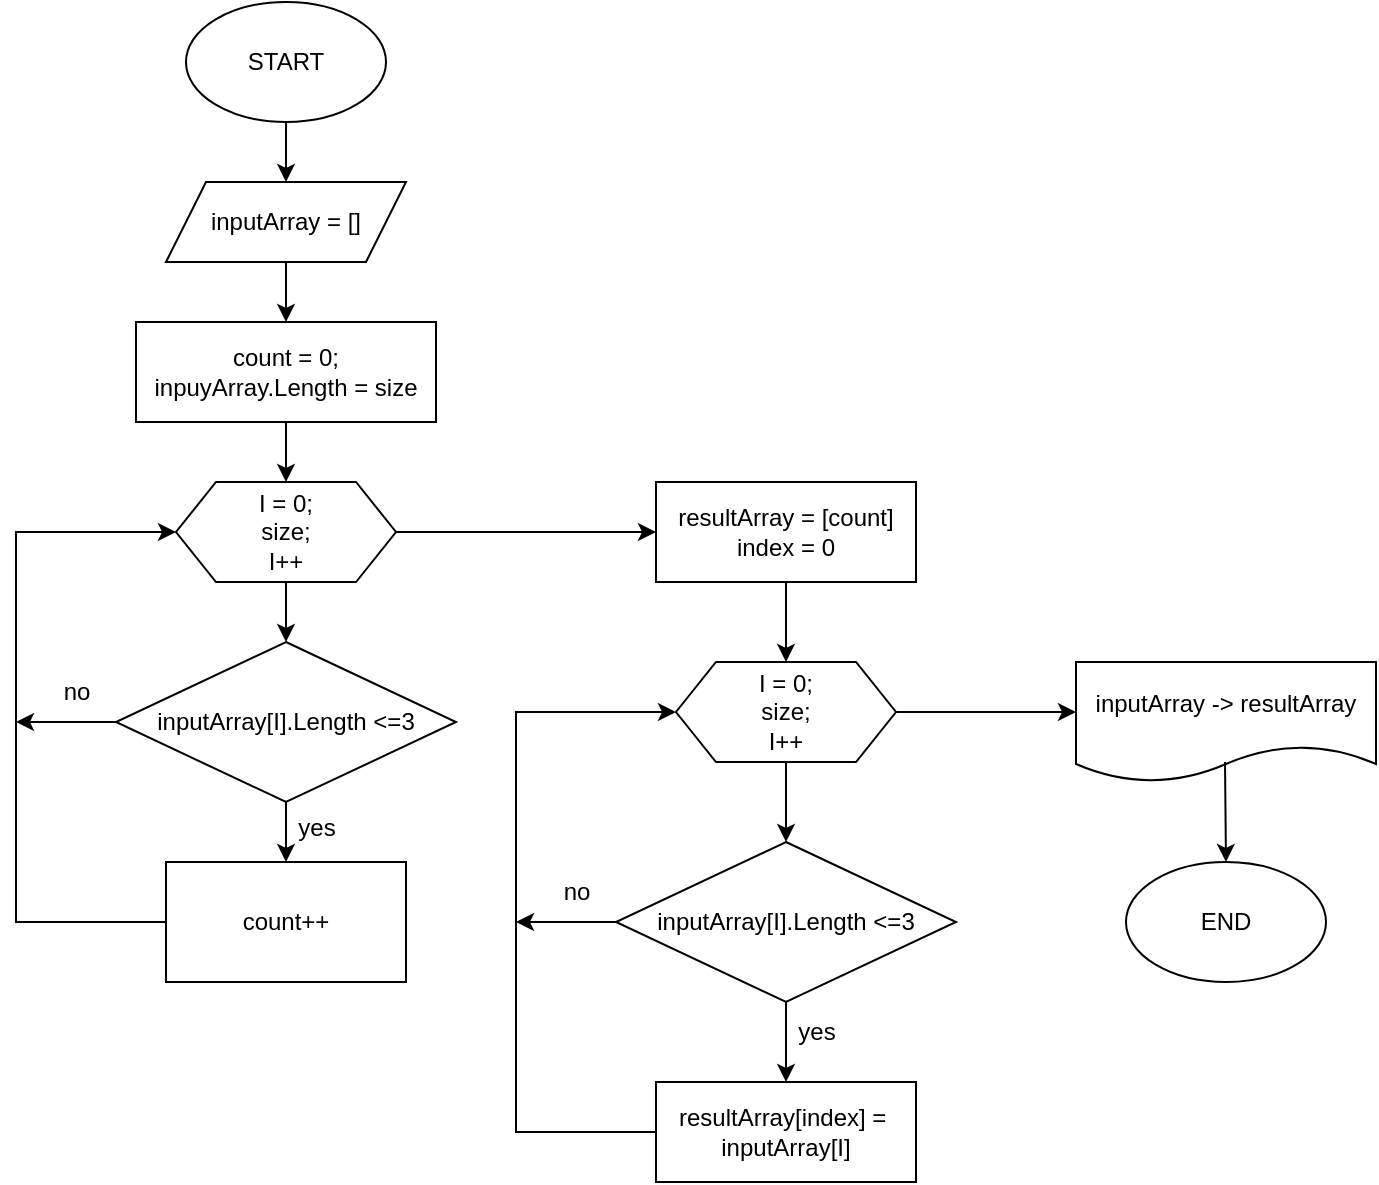 <mxfile version="22.0.4" type="device">
  <diagram name="Страница — 1" id="SuI50w2N486mekkj1r31">
    <mxGraphModel dx="1184" dy="737" grid="1" gridSize="10" guides="1" tooltips="1" connect="1" arrows="1" fold="1" page="1" pageScale="1" pageWidth="827" pageHeight="1169" math="0" shadow="0">
      <root>
        <mxCell id="0" />
        <mxCell id="1" parent="0" />
        <mxCell id="yEtrhc7g1Oqs6Mi3a_DD-17" style="edgeStyle=orthogonalEdgeStyle;rounded=0;orthogonalLoop=1;jettySize=auto;html=1;exitX=0.5;exitY=1;exitDx=0;exitDy=0;entryX=0.5;entryY=0;entryDx=0;entryDy=0;" edge="1" parent="1" source="yEtrhc7g1Oqs6Mi3a_DD-1" target="yEtrhc7g1Oqs6Mi3a_DD-2">
          <mxGeometry relative="1" as="geometry" />
        </mxCell>
        <mxCell id="yEtrhc7g1Oqs6Mi3a_DD-1" value="START" style="ellipse;whiteSpace=wrap;html=1;" vertex="1" parent="1">
          <mxGeometry x="125" y="20" width="100" height="60" as="geometry" />
        </mxCell>
        <mxCell id="yEtrhc7g1Oqs6Mi3a_DD-18" style="edgeStyle=orthogonalEdgeStyle;rounded=0;orthogonalLoop=1;jettySize=auto;html=1;exitX=0.5;exitY=1;exitDx=0;exitDy=0;entryX=0.5;entryY=0;entryDx=0;entryDy=0;" edge="1" parent="1" source="yEtrhc7g1Oqs6Mi3a_DD-2" target="yEtrhc7g1Oqs6Mi3a_DD-3">
          <mxGeometry relative="1" as="geometry" />
        </mxCell>
        <mxCell id="yEtrhc7g1Oqs6Mi3a_DD-2" value="inputArray = []" style="shape=parallelogram;perimeter=parallelogramPerimeter;whiteSpace=wrap;html=1;fixedSize=1;" vertex="1" parent="1">
          <mxGeometry x="115" y="110" width="120" height="40" as="geometry" />
        </mxCell>
        <mxCell id="yEtrhc7g1Oqs6Mi3a_DD-19" style="edgeStyle=orthogonalEdgeStyle;rounded=0;orthogonalLoop=1;jettySize=auto;html=1;exitX=0.5;exitY=1;exitDx=0;exitDy=0;entryX=0.5;entryY=0;entryDx=0;entryDy=0;" edge="1" parent="1" source="yEtrhc7g1Oqs6Mi3a_DD-3" target="yEtrhc7g1Oqs6Mi3a_DD-4">
          <mxGeometry relative="1" as="geometry" />
        </mxCell>
        <mxCell id="yEtrhc7g1Oqs6Mi3a_DD-3" value="count = 0;&lt;br&gt;inpuyArray.Length = size" style="rounded=0;whiteSpace=wrap;html=1;" vertex="1" parent="1">
          <mxGeometry x="100" y="180" width="150" height="50" as="geometry" />
        </mxCell>
        <mxCell id="yEtrhc7g1Oqs6Mi3a_DD-20" style="edgeStyle=orthogonalEdgeStyle;rounded=0;orthogonalLoop=1;jettySize=auto;html=1;exitX=0.5;exitY=1;exitDx=0;exitDy=0;entryX=0.5;entryY=0;entryDx=0;entryDy=0;" edge="1" parent="1" source="yEtrhc7g1Oqs6Mi3a_DD-4" target="yEtrhc7g1Oqs6Mi3a_DD-5">
          <mxGeometry relative="1" as="geometry" />
        </mxCell>
        <mxCell id="yEtrhc7g1Oqs6Mi3a_DD-22" style="edgeStyle=orthogonalEdgeStyle;rounded=0;orthogonalLoop=1;jettySize=auto;html=1;exitX=1;exitY=0.5;exitDx=0;exitDy=0;entryX=0;entryY=0.5;entryDx=0;entryDy=0;" edge="1" parent="1" source="yEtrhc7g1Oqs6Mi3a_DD-4" target="yEtrhc7g1Oqs6Mi3a_DD-7">
          <mxGeometry relative="1" as="geometry" />
        </mxCell>
        <mxCell id="yEtrhc7g1Oqs6Mi3a_DD-4" value="I = 0;&lt;br&gt;size;&lt;br&gt;I++" style="shape=hexagon;perimeter=hexagonPerimeter2;whiteSpace=wrap;html=1;fixedSize=1;" vertex="1" parent="1">
          <mxGeometry x="120" y="260" width="110" height="50" as="geometry" />
        </mxCell>
        <mxCell id="yEtrhc7g1Oqs6Mi3a_DD-21" style="edgeStyle=orthogonalEdgeStyle;rounded=0;orthogonalLoop=1;jettySize=auto;html=1;exitX=0.5;exitY=1;exitDx=0;exitDy=0;entryX=0.5;entryY=0;entryDx=0;entryDy=0;" edge="1" parent="1" source="yEtrhc7g1Oqs6Mi3a_DD-5" target="yEtrhc7g1Oqs6Mi3a_DD-6">
          <mxGeometry relative="1" as="geometry" />
        </mxCell>
        <mxCell id="yEtrhc7g1Oqs6Mi3a_DD-26" style="edgeStyle=orthogonalEdgeStyle;rounded=0;orthogonalLoop=1;jettySize=auto;html=1;exitX=0;exitY=0.5;exitDx=0;exitDy=0;" edge="1" parent="1" source="yEtrhc7g1Oqs6Mi3a_DD-5">
          <mxGeometry relative="1" as="geometry">
            <mxPoint x="40" y="380" as="targetPoint" />
          </mxGeometry>
        </mxCell>
        <mxCell id="yEtrhc7g1Oqs6Mi3a_DD-5" value="inputArray[I].Length &amp;lt;=3" style="rhombus;whiteSpace=wrap;html=1;" vertex="1" parent="1">
          <mxGeometry x="90" y="340" width="170" height="80" as="geometry" />
        </mxCell>
        <mxCell id="yEtrhc7g1Oqs6Mi3a_DD-25" style="edgeStyle=orthogonalEdgeStyle;rounded=0;orthogonalLoop=1;jettySize=auto;html=1;exitX=0;exitY=0.5;exitDx=0;exitDy=0;entryX=0;entryY=0.5;entryDx=0;entryDy=0;" edge="1" parent="1" source="yEtrhc7g1Oqs6Mi3a_DD-6" target="yEtrhc7g1Oqs6Mi3a_DD-4">
          <mxGeometry relative="1" as="geometry">
            <Array as="points">
              <mxPoint x="40" y="480" />
              <mxPoint x="40" y="285" />
            </Array>
          </mxGeometry>
        </mxCell>
        <mxCell id="yEtrhc7g1Oqs6Mi3a_DD-6" value="count++" style="rounded=0;whiteSpace=wrap;html=1;" vertex="1" parent="1">
          <mxGeometry x="115" y="450" width="120" height="60" as="geometry" />
        </mxCell>
        <mxCell id="yEtrhc7g1Oqs6Mi3a_DD-14" style="edgeStyle=orthogonalEdgeStyle;rounded=0;orthogonalLoop=1;jettySize=auto;html=1;exitX=0.5;exitY=1;exitDx=0;exitDy=0;entryX=0.5;entryY=0;entryDx=0;entryDy=0;" edge="1" parent="1" source="yEtrhc7g1Oqs6Mi3a_DD-7" target="yEtrhc7g1Oqs6Mi3a_DD-8">
          <mxGeometry relative="1" as="geometry" />
        </mxCell>
        <mxCell id="yEtrhc7g1Oqs6Mi3a_DD-7" value="resultArray = [count]&lt;br&gt;index = 0" style="rounded=0;whiteSpace=wrap;html=1;" vertex="1" parent="1">
          <mxGeometry x="360" y="260" width="130" height="50" as="geometry" />
        </mxCell>
        <mxCell id="yEtrhc7g1Oqs6Mi3a_DD-13" style="edgeStyle=orthogonalEdgeStyle;rounded=0;orthogonalLoop=1;jettySize=auto;html=1;exitX=1;exitY=0.5;exitDx=0;exitDy=0;" edge="1" parent="1" source="yEtrhc7g1Oqs6Mi3a_DD-8">
          <mxGeometry relative="1" as="geometry">
            <mxPoint x="570" y="375" as="targetPoint" />
          </mxGeometry>
        </mxCell>
        <mxCell id="yEtrhc7g1Oqs6Mi3a_DD-15" style="edgeStyle=orthogonalEdgeStyle;rounded=0;orthogonalLoop=1;jettySize=auto;html=1;exitX=0.5;exitY=1;exitDx=0;exitDy=0;entryX=0.5;entryY=0;entryDx=0;entryDy=0;" edge="1" parent="1" source="yEtrhc7g1Oqs6Mi3a_DD-8" target="yEtrhc7g1Oqs6Mi3a_DD-9">
          <mxGeometry relative="1" as="geometry" />
        </mxCell>
        <mxCell id="yEtrhc7g1Oqs6Mi3a_DD-8" value="I = 0;&lt;br&gt;size;&lt;br&gt;I++" style="shape=hexagon;perimeter=hexagonPerimeter2;whiteSpace=wrap;html=1;fixedSize=1;" vertex="1" parent="1">
          <mxGeometry x="370" y="350" width="110" height="50" as="geometry" />
        </mxCell>
        <mxCell id="yEtrhc7g1Oqs6Mi3a_DD-16" style="edgeStyle=orthogonalEdgeStyle;rounded=0;orthogonalLoop=1;jettySize=auto;html=1;exitX=0.5;exitY=1;exitDx=0;exitDy=0;entryX=0.5;entryY=0;entryDx=0;entryDy=0;" edge="1" parent="1" source="yEtrhc7g1Oqs6Mi3a_DD-9" target="yEtrhc7g1Oqs6Mi3a_DD-10">
          <mxGeometry relative="1" as="geometry" />
        </mxCell>
        <mxCell id="yEtrhc7g1Oqs6Mi3a_DD-24" style="edgeStyle=orthogonalEdgeStyle;rounded=0;orthogonalLoop=1;jettySize=auto;html=1;exitX=0;exitY=0.5;exitDx=0;exitDy=0;" edge="1" parent="1" source="yEtrhc7g1Oqs6Mi3a_DD-9">
          <mxGeometry relative="1" as="geometry">
            <mxPoint x="290" y="480" as="targetPoint" />
          </mxGeometry>
        </mxCell>
        <mxCell id="yEtrhc7g1Oqs6Mi3a_DD-9" value="inputArray[I].Length &amp;lt;=3" style="rhombus;whiteSpace=wrap;html=1;" vertex="1" parent="1">
          <mxGeometry x="340" y="440" width="170" height="80" as="geometry" />
        </mxCell>
        <mxCell id="yEtrhc7g1Oqs6Mi3a_DD-23" style="edgeStyle=orthogonalEdgeStyle;rounded=0;orthogonalLoop=1;jettySize=auto;html=1;exitX=0;exitY=0.5;exitDx=0;exitDy=0;entryX=0;entryY=0.5;entryDx=0;entryDy=0;" edge="1" parent="1" source="yEtrhc7g1Oqs6Mi3a_DD-10" target="yEtrhc7g1Oqs6Mi3a_DD-8">
          <mxGeometry relative="1" as="geometry">
            <Array as="points">
              <mxPoint x="290" y="585" />
              <mxPoint x="290" y="375" />
            </Array>
          </mxGeometry>
        </mxCell>
        <mxCell id="yEtrhc7g1Oqs6Mi3a_DD-10" value="resultArray[index] =&amp;nbsp;&lt;br&gt;inputArray[I]" style="rounded=0;whiteSpace=wrap;html=1;" vertex="1" parent="1">
          <mxGeometry x="360" y="560" width="130" height="50" as="geometry" />
        </mxCell>
        <mxCell id="yEtrhc7g1Oqs6Mi3a_DD-11" value="inputArray -&amp;gt; resultArray" style="shape=document;whiteSpace=wrap;html=1;boundedLbl=1;" vertex="1" parent="1">
          <mxGeometry x="570" y="350" width="150" height="60" as="geometry" />
        </mxCell>
        <mxCell id="yEtrhc7g1Oqs6Mi3a_DD-12" value="END" style="ellipse;whiteSpace=wrap;html=1;" vertex="1" parent="1">
          <mxGeometry x="595" y="450" width="100" height="60" as="geometry" />
        </mxCell>
        <mxCell id="yEtrhc7g1Oqs6Mi3a_DD-27" style="edgeStyle=orthogonalEdgeStyle;rounded=0;orthogonalLoop=1;jettySize=auto;html=1;exitX=0.5;exitY=1;exitDx=0;exitDy=0;entryX=0.5;entryY=0;entryDx=0;entryDy=0;" edge="1" parent="1" target="yEtrhc7g1Oqs6Mi3a_DD-12">
          <mxGeometry relative="1" as="geometry">
            <mxPoint x="644.5" y="400" as="sourcePoint" />
            <mxPoint x="644.5" y="440" as="targetPoint" />
          </mxGeometry>
        </mxCell>
        <mxCell id="yEtrhc7g1Oqs6Mi3a_DD-28" value="no" style="text;html=1;align=center;verticalAlign=middle;resizable=0;points=[];autosize=1;strokeColor=none;fillColor=none;" vertex="1" parent="1">
          <mxGeometry x="300" y="450" width="40" height="30" as="geometry" />
        </mxCell>
        <mxCell id="yEtrhc7g1Oqs6Mi3a_DD-29" value="yes" style="text;html=1;align=center;verticalAlign=middle;resizable=0;points=[];autosize=1;strokeColor=none;fillColor=none;" vertex="1" parent="1">
          <mxGeometry x="420" y="520" width="40" height="30" as="geometry" />
        </mxCell>
        <mxCell id="yEtrhc7g1Oqs6Mi3a_DD-30" value="no" style="text;html=1;align=center;verticalAlign=middle;resizable=0;points=[];autosize=1;strokeColor=none;fillColor=none;" vertex="1" parent="1">
          <mxGeometry x="50" y="350" width="40" height="30" as="geometry" />
        </mxCell>
        <mxCell id="yEtrhc7g1Oqs6Mi3a_DD-31" value="yes" style="text;html=1;align=center;verticalAlign=middle;resizable=0;points=[];autosize=1;strokeColor=none;fillColor=none;" vertex="1" parent="1">
          <mxGeometry x="170" y="418" width="40" height="30" as="geometry" />
        </mxCell>
      </root>
    </mxGraphModel>
  </diagram>
</mxfile>
